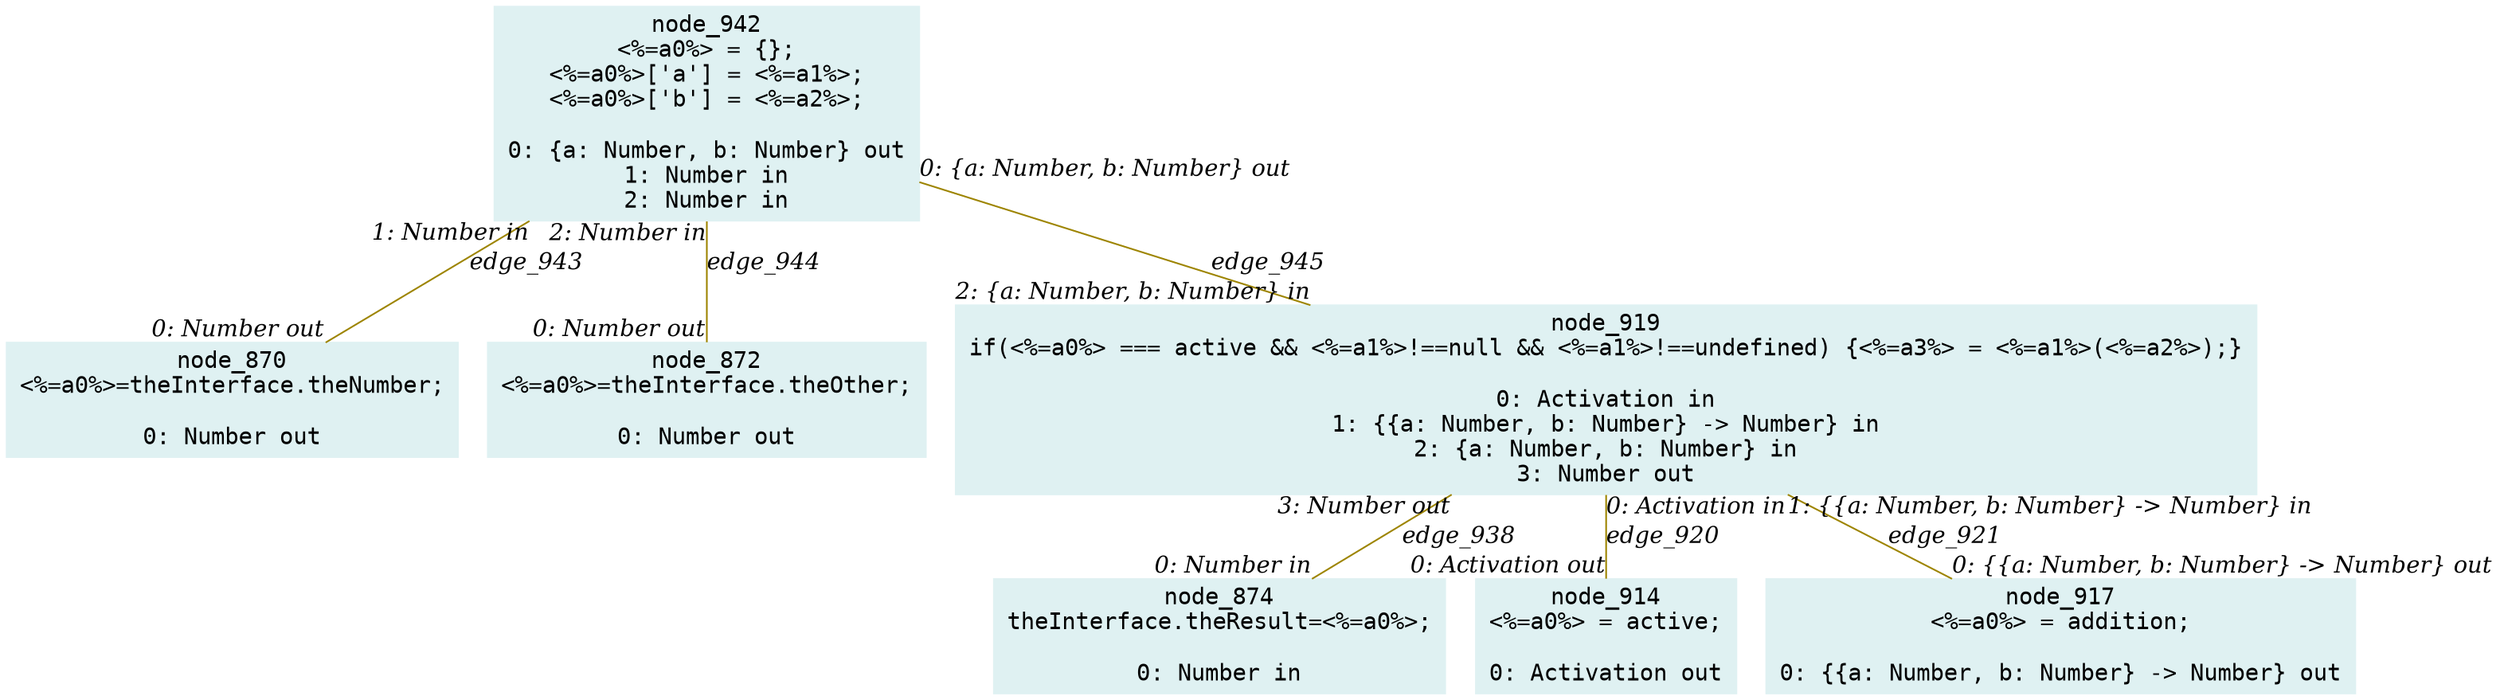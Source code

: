 digraph g{node_870 [shape="box", style="filled", color="#dff1f2", fontname="Courier", label="node_870
<%=a0%>=theInterface.theNumber;

0: Number out" ]
node_872 [shape="box", style="filled", color="#dff1f2", fontname="Courier", label="node_872
<%=a0%>=theInterface.theOther;

0: Number out" ]
node_874 [shape="box", style="filled", color="#dff1f2", fontname="Courier", label="node_874
theInterface.theResult=<%=a0%>;

0: Number in" ]
node_914 [shape="box", style="filled", color="#dff1f2", fontname="Courier", label="node_914
<%=a0%> = active;

0: Activation out" ]
node_917 [shape="box", style="filled", color="#dff1f2", fontname="Courier", label="node_917
<%=a0%> = addition;

0: {{a: Number, b: Number} -> Number} out" ]
node_919 [shape="box", style="filled", color="#dff1f2", fontname="Courier", label="node_919
if(<%=a0%> === active && <%=a1%>!==null && <%=a1%>!==undefined) {<%=a3%> = <%=a1%>(<%=a2%>);}

0: Activation in
1: {{a: Number, b: Number} -> Number} in
2: {a: Number, b: Number} in
3: Number out" ]
node_942 [shape="box", style="filled", color="#dff1f2", fontname="Courier", label="node_942
<%=a0%> = {};
<%=a0%>['a'] = <%=a1%>;
<%=a0%>['b'] = <%=a2%>;

0: {a: Number, b: Number} out
1: Number in
2: Number in" ]
node_919 -> node_914 [dir=none, arrowHead=none, fontname="Times-Italic", arrowsize=1, color="#9d8400", label="edge_920",  headlabel="0: Activation out", taillabel="0: Activation in" ]
node_919 -> node_917 [dir=none, arrowHead=none, fontname="Times-Italic", arrowsize=1, color="#9d8400", label="edge_921",  headlabel="0: {{a: Number, b: Number} -> Number} out", taillabel="1: {{a: Number, b: Number} -> Number} in" ]
node_919 -> node_874 [dir=none, arrowHead=none, fontname="Times-Italic", arrowsize=1, color="#9d8400", label="edge_938",  headlabel="0: Number in", taillabel="3: Number out" ]
node_942 -> node_870 [dir=none, arrowHead=none, fontname="Times-Italic", arrowsize=1, color="#9d8400", label="edge_943",  headlabel="0: Number out", taillabel="1: Number in" ]
node_942 -> node_872 [dir=none, arrowHead=none, fontname="Times-Italic", arrowsize=1, color="#9d8400", label="edge_944",  headlabel="0: Number out", taillabel="2: Number in" ]
node_942 -> node_919 [dir=none, arrowHead=none, fontname="Times-Italic", arrowsize=1, color="#9d8400", label="edge_945",  headlabel="2: {a: Number, b: Number} in", taillabel="0: {a: Number, b: Number} out" ]
}
